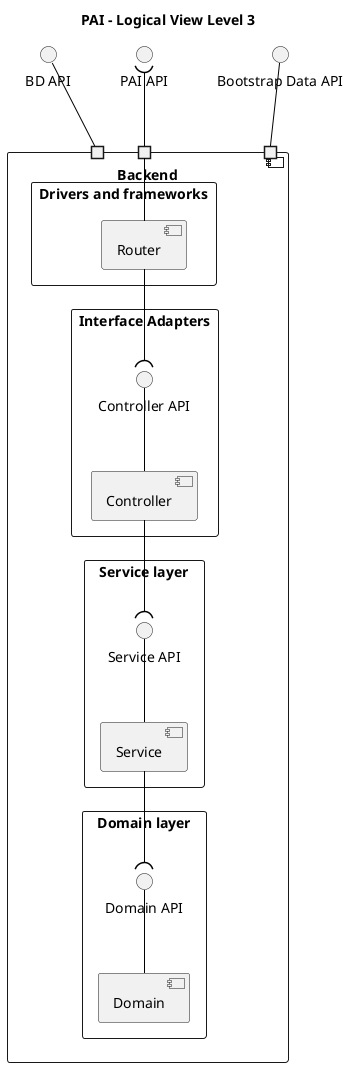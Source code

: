 @startuml

skinparam componentStyle component
skinparam ArrowColor black
skinparam defaultTextAlignment center

title "PAI - Logical View Level 3"

  interface "PAI API" as RESTAPI
  interface "Bootstrap Data API" as FileIO
  interface "BD API" as BDAPI

component "Backend" {
    portin " " as p1
    portin " " as p3
    portin " " as p2

  rectangle "Drivers and frameworks" {

    component "Router"

    Router -up- p1
  }

  rectangle "Interface Adapters" {
    component Controller
    interface "Controller API" as IController

    Controller -up- IController
  }

  rectangle "Service layer" {
    component Service
    interface "Service API" as IService

    Service -up- IService
  }

  rectangle "Domain layer" {
    component Domain
    interface "Domain API" as IDomain

    Domain -up- IDomain
  }

  p1 -up-( RESTAPI
  p2 -up- FileIO
  p3 -up- BDAPI

  Router -down-( IController

  Controller -down-( IService
  Service -down-( IDomain
}

@enduml